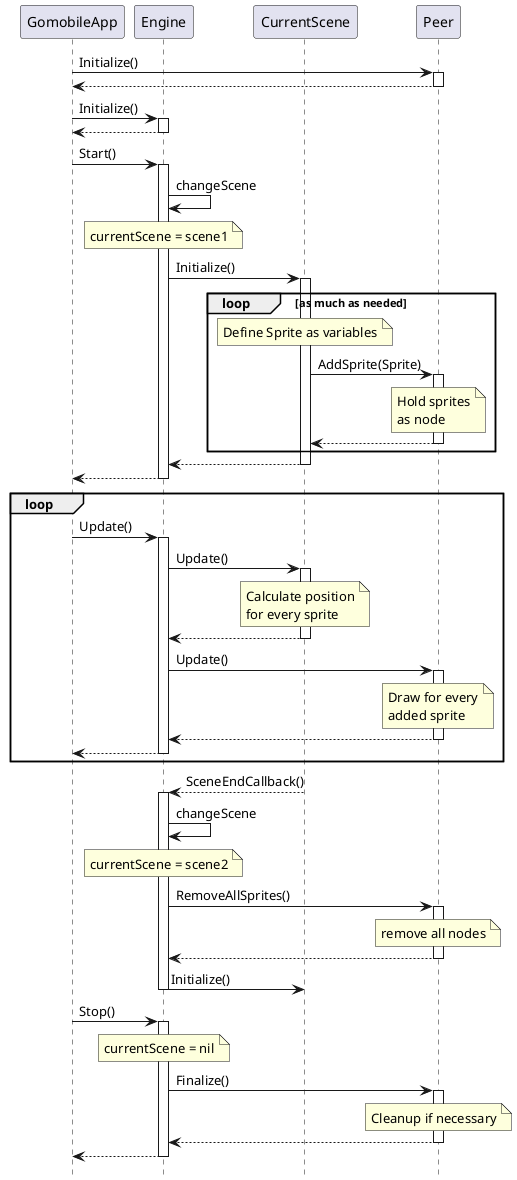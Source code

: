 
@startuml
hide footbox

participant GomobileApp
participant Engine
participant CurrentScene as Scene
participant Peer

GomobileApp -> Peer : Initialize()
activate Peer
GomobileApp <-- Peer
deactivate Peer

GomobileApp -> Engine : Initialize()
activate Engine
GomobileApp <-- Engine
deactivate Engine

GomobileApp -> Engine : Start()
activate Engine
Engine -> Engine      : changeScene
note over Engine      : currentScene = scene1
Engine -> Scene       : Initialize()
activate Scene
loop as much as needed
note over Scene       : Define Sprite as variables
Scene -> Peer         : AddSprite(Sprite)
activate Peer
note over Peer        : Hold sprites\nas node
Scene <-- Peer
deactivate Peer
end
Engine <-- Scene
deactivate Scene
GomobileApp <-- Engine
deactivate Engine

loop
GomobileApp -> Engine : Update()
activate Engine
Engine -> Scene       : Update() 
activate Scene
note over Scene       : Calculate position\nfor every sprite
Engine <-- Scene
deactivate Scene
Engine -> Peer        : Update()
note over Peer        : Draw for every\nadded sprite
activate Peer
Engine <-- Peer
deactivate Peer
GomobileApp <-- Engine
deactivate Engine
end

Engine <-- Scene      : SceneEndCallback()
activate Engine
Engine -> Engine      : changeScene
note over Engine      : currentScene = scene2
Engine -> Peer        : RemoveAllSprites()
activate Peer
note over Peer        : remove all nodes
Engine <-- Peer
deactivate Peer
Engine -> Scene       : Initialize()
deactivate Engine

GomobileApp -> Engine : Stop()
activate Engine
note over Engine      : currentScene = nil
Engine -> Peer        : Finalize()
activate Peer
note over Peer        : Cleanup if necessary
Engine <-- Peer
deactivate Peer
GomobileApp <-- Engine
deactivate Engine

@enduml
